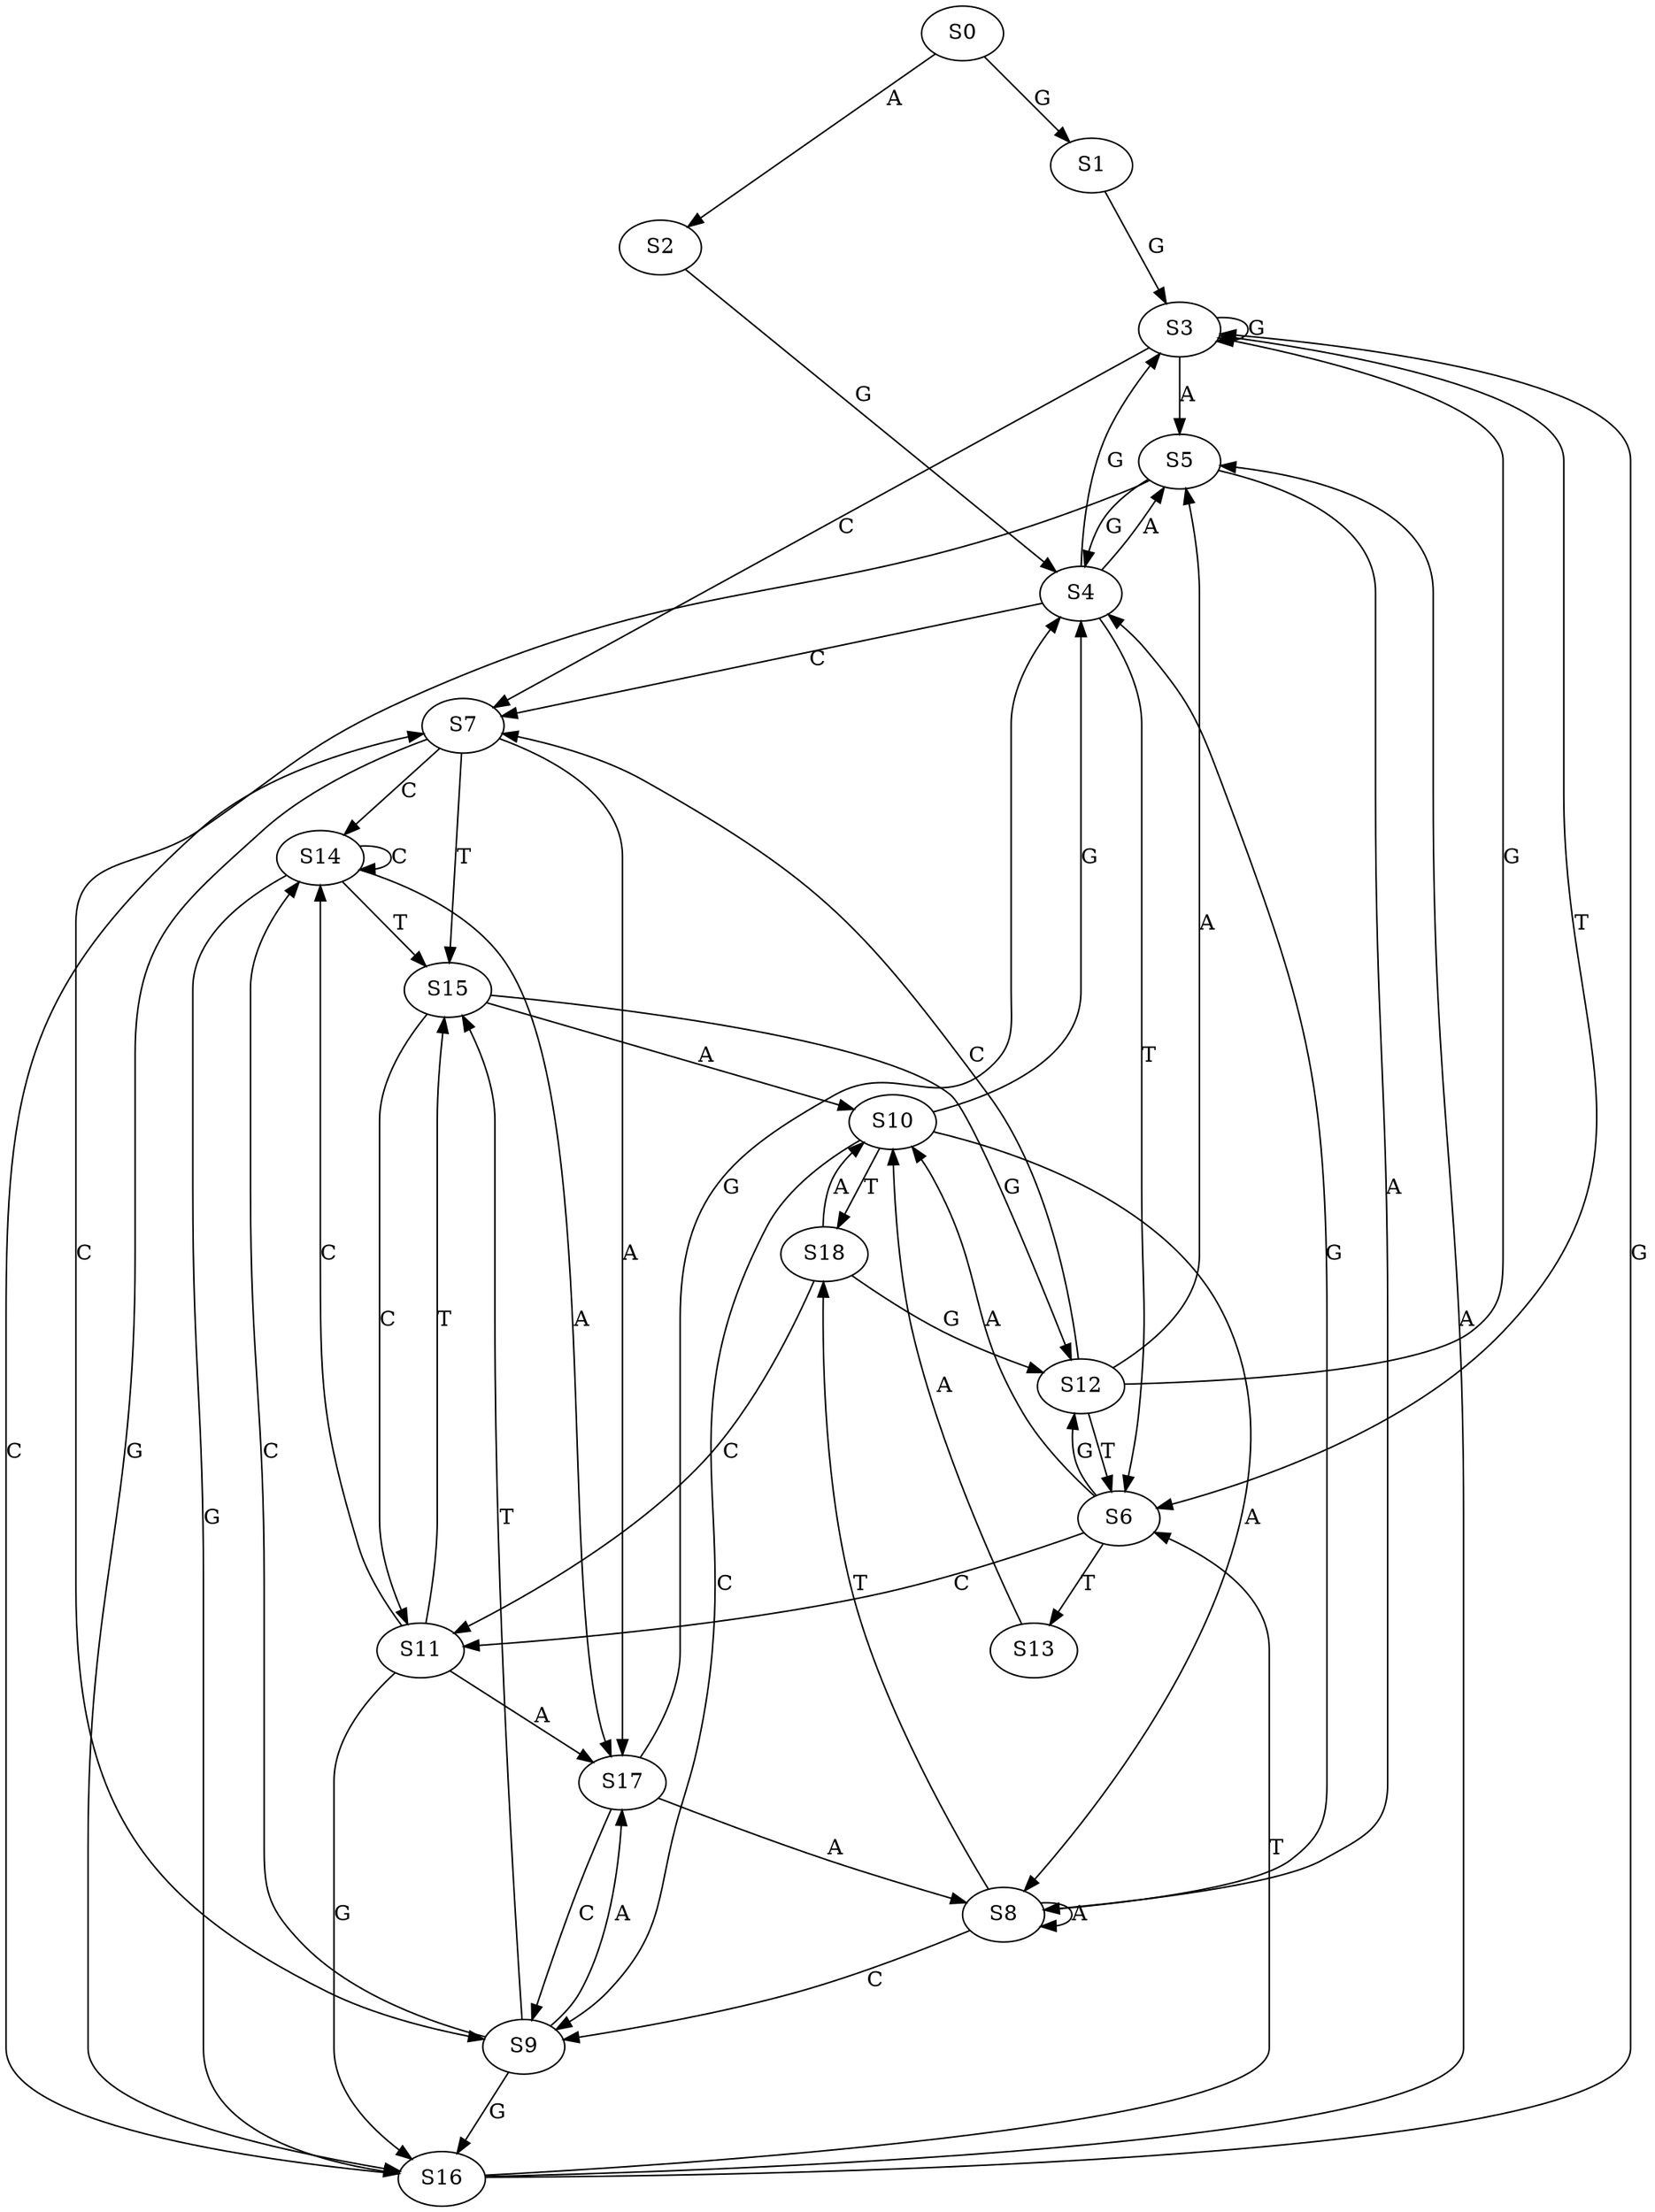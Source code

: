 strict digraph  {
	S0 -> S1 [ label = G ];
	S0 -> S2 [ label = A ];
	S1 -> S3 [ label = G ];
	S2 -> S4 [ label = G ];
	S3 -> S5 [ label = A ];
	S3 -> S6 [ label = T ];
	S3 -> S3 [ label = G ];
	S3 -> S7 [ label = C ];
	S4 -> S6 [ label = T ];
	S4 -> S3 [ label = G ];
	S4 -> S5 [ label = A ];
	S4 -> S7 [ label = C ];
	S5 -> S4 [ label = G ];
	S5 -> S8 [ label = A ];
	S5 -> S9 [ label = C ];
	S6 -> S10 [ label = A ];
	S6 -> S11 [ label = C ];
	S6 -> S12 [ label = G ];
	S6 -> S13 [ label = T ];
	S7 -> S14 [ label = C ];
	S7 -> S15 [ label = T ];
	S7 -> S16 [ label = G ];
	S7 -> S17 [ label = A ];
	S8 -> S18 [ label = T ];
	S8 -> S9 [ label = C ];
	S8 -> S4 [ label = G ];
	S8 -> S8 [ label = A ];
	S9 -> S17 [ label = A ];
	S9 -> S15 [ label = T ];
	S9 -> S14 [ label = C ];
	S9 -> S16 [ label = G ];
	S10 -> S4 [ label = G ];
	S10 -> S18 [ label = T ];
	S10 -> S9 [ label = C ];
	S10 -> S8 [ label = A ];
	S11 -> S15 [ label = T ];
	S11 -> S16 [ label = G ];
	S11 -> S14 [ label = C ];
	S11 -> S17 [ label = A ];
	S12 -> S5 [ label = A ];
	S12 -> S6 [ label = T ];
	S12 -> S7 [ label = C ];
	S12 -> S3 [ label = G ];
	S13 -> S10 [ label = A ];
	S14 -> S16 [ label = G ];
	S14 -> S14 [ label = C ];
	S14 -> S17 [ label = A ];
	S14 -> S15 [ label = T ];
	S15 -> S12 [ label = G ];
	S15 -> S11 [ label = C ];
	S15 -> S10 [ label = A ];
	S16 -> S3 [ label = G ];
	S16 -> S6 [ label = T ];
	S16 -> S5 [ label = A ];
	S16 -> S7 [ label = C ];
	S17 -> S4 [ label = G ];
	S17 -> S9 [ label = C ];
	S17 -> S8 [ label = A ];
	S18 -> S10 [ label = A ];
	S18 -> S11 [ label = C ];
	S18 -> S12 [ label = G ];
}
